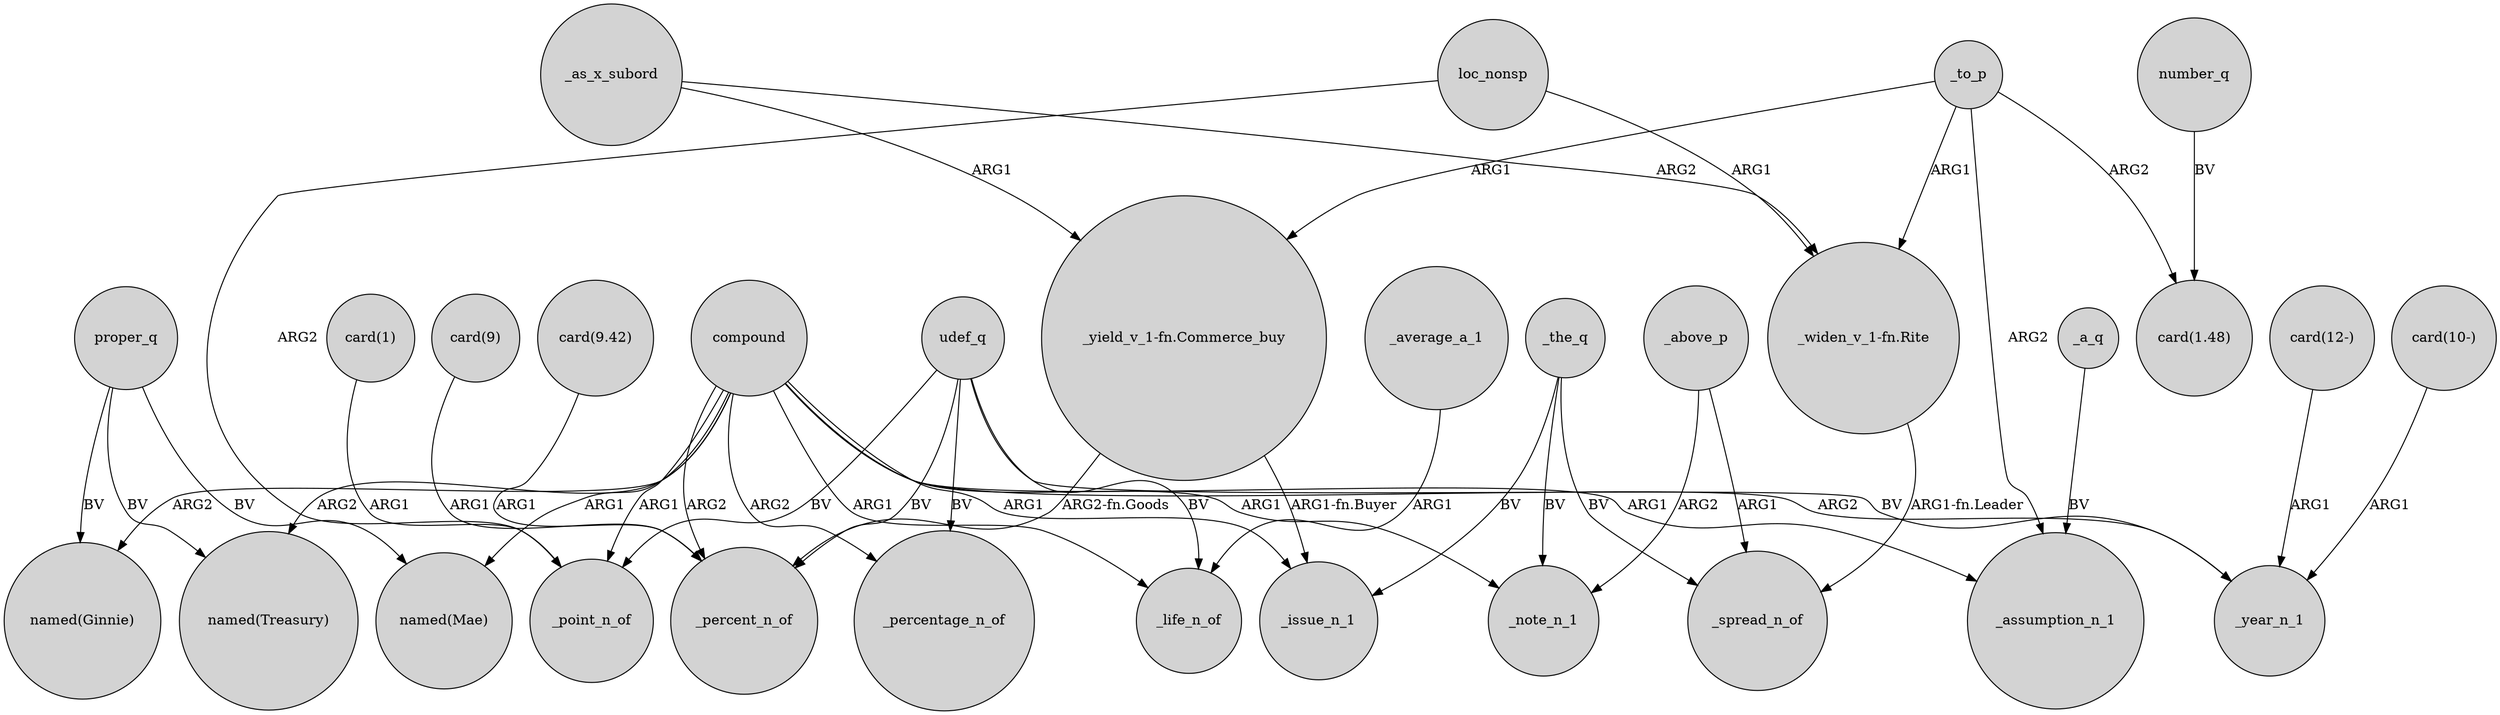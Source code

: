 digraph {
	node [shape=circle style=filled]
	compound -> "named(Mae)" [label=ARG1]
	"_yield_v_1-fn.Commerce_buy" -> _issue_n_1 [label="ARG1-fn.Buyer"]
	_as_x_subord -> "_yield_v_1-fn.Commerce_buy" [label=ARG1]
	_to_p -> "_yield_v_1-fn.Commerce_buy" [label=ARG1]
	compound -> _life_n_of [label=ARG1]
	_the_q -> _spread_n_of [label=BV]
	"card(9)" -> _percent_n_of [label=ARG1]
	proper_q -> "named(Ginnie)" [label=BV]
	_a_q -> _assumption_n_1 [label=BV]
	_to_p -> _assumption_n_1 [label=ARG2]
	"card(1)" -> _point_n_of [label=ARG1]
	udef_q -> _life_n_of [label=BV]
	proper_q -> "named(Mae)" [label=BV]
	_the_q -> _note_n_1 [label=BV]
	_average_a_1 -> _life_n_of [label=ARG1]
	loc_nonsp -> _point_n_of [label=ARG2]
	_to_p -> "card(1.48)" [label=ARG2]
	proper_q -> "named(Treasury)" [label=BV]
	"card(12-)" -> _year_n_1 [label=ARG1]
	udef_q -> _percentage_n_of [label=BV]
	compound -> "named(Ginnie)" [label=ARG2]
	compound -> _year_n_1 [label=ARG2]
	compound -> _assumption_n_1 [label=ARG1]
	"card(9.42)" -> _percent_n_of [label=ARG1]
	udef_q -> _percent_n_of [label=BV]
	"_widen_v_1-fn.Rite" -> _spread_n_of [label="ARG1-fn.Leader"]
	compound -> _percent_n_of [label=ARG2]
	loc_nonsp -> "_widen_v_1-fn.Rite" [label=ARG1]
	"_yield_v_1-fn.Commerce_buy" -> _percent_n_of [label="ARG2-fn.Goods"]
	compound -> _note_n_1 [label=ARG1]
	_above_p -> _spread_n_of [label=ARG1]
	number_q -> "card(1.48)" [label=BV]
	compound -> _issue_n_1 [label=ARG1]
	_above_p -> _note_n_1 [label=ARG2]
	udef_q -> _year_n_1 [label=BV]
	compound -> "named(Treasury)" [label=ARG2]
	compound -> _point_n_of [label=ARG1]
	"card(10-)" -> _year_n_1 [label=ARG1]
	_as_x_subord -> "_widen_v_1-fn.Rite" [label=ARG2]
	compound -> _percentage_n_of [label=ARG2]
	udef_q -> _point_n_of [label=BV]
	_to_p -> "_widen_v_1-fn.Rite" [label=ARG1]
	_the_q -> _issue_n_1 [label=BV]
}
